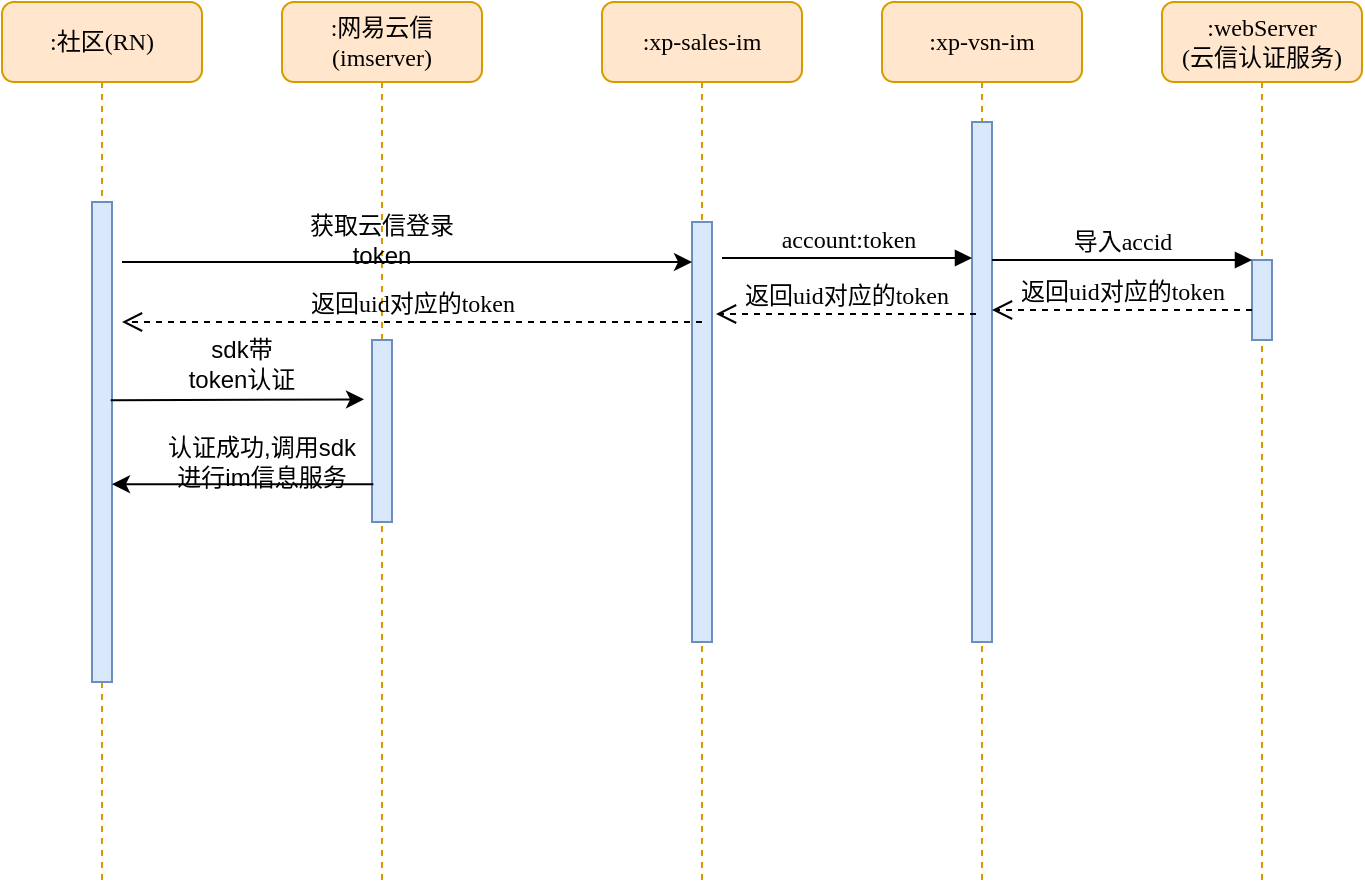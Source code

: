 <mxfile version="12.4.3" type="github" pages="1">
  <diagram name="Page-1" id="13e1069c-82ec-6db2-03f1-153e76fe0fe0">
    <mxGraphModel dx="773" dy="378" grid="1" gridSize="10" guides="1" tooltips="1" connect="1" arrows="1" fold="1" page="1" pageScale="1" pageWidth="1100" pageHeight="850" background="#ffffff" math="0" shadow="0">
      <root>
        <mxCell id="0"/>
        <mxCell id="1" parent="0"/>
        <mxCell id="7baba1c4bc27f4b0-2" value=":网易云信&lt;br&gt;(imserver)" style="shape=umlLifeline;perimeter=lifelinePerimeter;whiteSpace=wrap;html=1;container=1;collapsible=0;recursiveResize=0;outlineConnect=0;rounded=1;shadow=0;comic=0;labelBackgroundColor=none;strokeWidth=1;fontFamily=Verdana;fontSize=12;align=center;fillColor=#ffe6cc;strokeColor=#d79b00;" parent="1" vertex="1">
          <mxGeometry x="240" y="80" width="100" height="440" as="geometry"/>
        </mxCell>
        <mxCell id="7baba1c4bc27f4b0-10" value="" style="html=1;points=[];perimeter=orthogonalPerimeter;rounded=0;shadow=0;comic=0;labelBackgroundColor=none;strokeWidth=1;fontFamily=Verdana;fontSize=12;align=center;fillColor=#dae8fc;strokeColor=#6c8ebf;" parent="7baba1c4bc27f4b0-2" vertex="1">
          <mxGeometry x="45" y="169" width="10" height="91" as="geometry"/>
        </mxCell>
        <mxCell id="7baba1c4bc27f4b0-3" value=":xp-sales-im" style="shape=umlLifeline;perimeter=lifelinePerimeter;whiteSpace=wrap;html=1;container=1;collapsible=0;recursiveResize=0;outlineConnect=0;rounded=1;shadow=0;comic=0;labelBackgroundColor=none;strokeWidth=1;fontFamily=Verdana;fontSize=12;align=center;fillColor=#ffe6cc;strokeColor=#d79b00;" parent="1" vertex="1">
          <mxGeometry x="400" y="80" width="100" height="440" as="geometry"/>
        </mxCell>
        <mxCell id="7baba1c4bc27f4b0-13" value="" style="html=1;points=[];perimeter=orthogonalPerimeter;rounded=0;shadow=0;comic=0;labelBackgroundColor=none;strokeWidth=1;fontFamily=Verdana;fontSize=12;align=center;fillColor=#dae8fc;strokeColor=#6c8ebf;" parent="7baba1c4bc27f4b0-3" vertex="1">
          <mxGeometry x="45" y="110" width="10" height="210" as="geometry"/>
        </mxCell>
        <mxCell id="7baba1c4bc27f4b0-4" value=":xp-vsn-im" style="shape=umlLifeline;perimeter=lifelinePerimeter;whiteSpace=wrap;html=1;container=1;collapsible=0;recursiveResize=0;outlineConnect=0;rounded=1;shadow=0;comic=0;labelBackgroundColor=none;strokeWidth=1;fontFamily=Verdana;fontSize=12;align=center;fillColor=#ffe6cc;strokeColor=#d79b00;" parent="1" vertex="1">
          <mxGeometry x="540" y="80" width="100" height="440" as="geometry"/>
        </mxCell>
        <mxCell id="7baba1c4bc27f4b0-5" value=":webServer&lt;br&gt;(云信认证服务)" style="shape=umlLifeline;perimeter=lifelinePerimeter;whiteSpace=wrap;html=1;container=1;collapsible=0;recursiveResize=0;outlineConnect=0;rounded=1;shadow=0;comic=0;labelBackgroundColor=none;strokeWidth=1;fontFamily=Verdana;fontSize=12;align=center;fillColor=#ffe6cc;strokeColor=#d79b00;" parent="1" vertex="1">
          <mxGeometry x="680" y="80" width="100" height="440" as="geometry"/>
        </mxCell>
        <mxCell id="7baba1c4bc27f4b0-8" value=":社区(RN)" style="shape=umlLifeline;perimeter=lifelinePerimeter;whiteSpace=wrap;html=1;container=1;collapsible=0;recursiveResize=0;outlineConnect=0;rounded=1;shadow=0;comic=0;labelBackgroundColor=none;strokeWidth=1;fontFamily=Verdana;fontSize=12;align=center;fillColor=#ffe6cc;strokeColor=#d79b00;" parent="1" vertex="1">
          <mxGeometry x="100" y="80" width="100" height="440" as="geometry"/>
        </mxCell>
        <mxCell id="7baba1c4bc27f4b0-9" value="" style="html=1;points=[];perimeter=orthogonalPerimeter;rounded=0;shadow=0;comic=0;labelBackgroundColor=none;strokeWidth=1;fontFamily=Verdana;fontSize=12;align=center;fillColor=#dae8fc;strokeColor=#6c8ebf;" parent="7baba1c4bc27f4b0-8" vertex="1">
          <mxGeometry x="45" y="100" width="10" height="240" as="geometry"/>
        </mxCell>
        <mxCell id="7baba1c4bc27f4b0-16" value="" style="html=1;points=[];perimeter=orthogonalPerimeter;rounded=0;shadow=0;comic=0;labelBackgroundColor=none;strokeWidth=1;fontFamily=Verdana;fontSize=12;align=center;fillColor=#dae8fc;strokeColor=#6c8ebf;" parent="1" vertex="1">
          <mxGeometry x="585" y="140" width="10" height="260" as="geometry"/>
        </mxCell>
        <mxCell id="7baba1c4bc27f4b0-19" value="" style="html=1;points=[];perimeter=orthogonalPerimeter;rounded=0;shadow=0;comic=0;labelBackgroundColor=none;strokeWidth=1;fontFamily=Verdana;fontSize=12;align=center;fillColor=#dae8fc;strokeColor=#6c8ebf;" parent="1" vertex="1">
          <mxGeometry x="725" y="209" width="10" height="40" as="geometry"/>
        </mxCell>
        <mxCell id="7baba1c4bc27f4b0-20" value="导入accid" style="html=1;verticalAlign=bottom;endArrow=block;entryX=0;entryY=0;labelBackgroundColor=none;fontFamily=Verdana;fontSize=12;edgeStyle=elbowEdgeStyle;elbow=vertical;" parent="1" source="7baba1c4bc27f4b0-16" target="7baba1c4bc27f4b0-19" edge="1">
          <mxGeometry relative="1" as="geometry">
            <mxPoint x="650" y="230" as="sourcePoint"/>
          </mxGeometry>
        </mxCell>
        <mxCell id="7baba1c4bc27f4b0-11" value="account:token" style="html=1;verticalAlign=bottom;endArrow=block;labelBackgroundColor=none;fontFamily=Verdana;fontSize=12;edgeStyle=elbowEdgeStyle;elbow=vertical;" parent="1" edge="1">
          <mxGeometry relative="1" as="geometry">
            <mxPoint x="460" y="208" as="sourcePoint"/>
            <mxPoint x="585" y="208" as="targetPoint"/>
          </mxGeometry>
        </mxCell>
        <mxCell id="aBMowUxyMTST54FKezVJ-3" value="返回uid对应的token" style="html=1;verticalAlign=bottom;endArrow=open;dashed=1;endSize=8;labelBackgroundColor=none;fontFamily=Verdana;fontSize=12;edgeStyle=elbowEdgeStyle;elbow=vertical;" parent="1" edge="1">
          <mxGeometry relative="1" as="geometry">
            <mxPoint x="595" y="234" as="targetPoint"/>
            <Array as="points">
              <mxPoint x="670" y="234"/>
              <mxPoint x="700" y="234"/>
            </Array>
            <mxPoint x="725" y="234" as="sourcePoint"/>
          </mxGeometry>
        </mxCell>
        <mxCell id="_tAtlndqi4DHkHifaJOw-1" value="" style="endArrow=classic;html=1;" parent="1" target="7baba1c4bc27f4b0-13" edge="1">
          <mxGeometry width="50" height="50" relative="1" as="geometry">
            <mxPoint x="160" y="210" as="sourcePoint"/>
            <mxPoint x="440" y="210" as="targetPoint"/>
          </mxGeometry>
        </mxCell>
        <mxCell id="_tAtlndqi4DHkHifaJOw-2" value="获取云信登录token" style="text;html=1;strokeColor=none;fillColor=none;align=center;verticalAlign=middle;whiteSpace=wrap;rounded=0;" parent="1" vertex="1">
          <mxGeometry x="240" y="189" width="100" height="20" as="geometry"/>
        </mxCell>
        <mxCell id="_tAtlndqi4DHkHifaJOw-4" value="返回uid对应的token" style="html=1;verticalAlign=bottom;endArrow=open;dashed=1;endSize=8;labelBackgroundColor=none;fontFamily=Verdana;fontSize=12;edgeStyle=elbowEdgeStyle;elbow=vertical;" parent="1" edge="1">
          <mxGeometry relative="1" as="geometry">
            <mxPoint x="457" y="236" as="targetPoint"/>
            <Array as="points">
              <mxPoint x="535" y="236"/>
              <mxPoint x="565" y="236"/>
            </Array>
            <mxPoint x="587" y="236" as="sourcePoint"/>
          </mxGeometry>
        </mxCell>
        <mxCell id="_tAtlndqi4DHkHifaJOw-5" value="返回uid对应的token" style="html=1;verticalAlign=bottom;endArrow=open;dashed=1;endSize=8;labelBackgroundColor=none;fontFamily=Verdana;fontSize=12;edgeStyle=elbowEdgeStyle;elbow=vertical;" parent="1" edge="1">
          <mxGeometry relative="1" as="geometry">
            <mxPoint x="160" y="240" as="targetPoint"/>
            <Array as="points">
              <mxPoint x="395" y="240"/>
              <mxPoint x="425" y="240"/>
            </Array>
            <mxPoint x="450" y="240" as="sourcePoint"/>
          </mxGeometry>
        </mxCell>
        <mxCell id="_tAtlndqi4DHkHifaJOw-7" value="" style="endArrow=classic;html=1;exitX=0.933;exitY=0.239;exitDx=0;exitDy=0;exitPerimeter=0;entryX=-0.4;entryY=0.326;entryDx=0;entryDy=0;entryPerimeter=0;" parent="1" target="7baba1c4bc27f4b0-10" edge="1">
          <mxGeometry width="50" height="50" relative="1" as="geometry">
            <mxPoint x="154.33" y="279.16" as="sourcePoint"/>
            <mxPoint x="280" y="278" as="targetPoint"/>
          </mxGeometry>
        </mxCell>
        <mxCell id="_tAtlndqi4DHkHifaJOw-10" value="sdk带token认证" style="text;html=1;strokeColor=none;fillColor=none;align=center;verticalAlign=middle;whiteSpace=wrap;rounded=0;" parent="1" vertex="1">
          <mxGeometry x="190" y="251" width="60" height="20" as="geometry"/>
        </mxCell>
        <mxCell id="_tAtlndqi4DHkHifaJOw-11" value="" style="endArrow=classic;html=1;exitX=0.067;exitY=0.792;exitDx=0;exitDy=0;exitPerimeter=0;" parent="1" source="7baba1c4bc27f4b0-10" target="7baba1c4bc27f4b0-9" edge="1">
          <mxGeometry width="50" height="50" relative="1" as="geometry">
            <mxPoint x="190" y="420" as="sourcePoint"/>
            <mxPoint x="200" y="380" as="targetPoint"/>
          </mxGeometry>
        </mxCell>
        <mxCell id="_tAtlndqi4DHkHifaJOw-12" value="认证成功,调用sdk进行im信息服务" style="text;html=1;strokeColor=none;fillColor=none;align=center;verticalAlign=middle;whiteSpace=wrap;rounded=0;" parent="1" vertex="1">
          <mxGeometry x="180" y="300" width="100" height="20" as="geometry"/>
        </mxCell>
      </root>
    </mxGraphModel>
  </diagram>
</mxfile>
